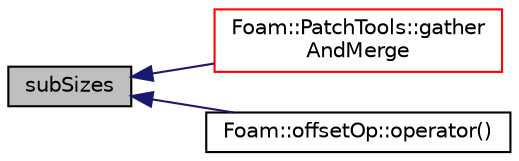 digraph "subSizes"
{
  bgcolor="transparent";
  edge [fontname="Helvetica",fontsize="10",labelfontname="Helvetica",labelfontsize="10"];
  node [fontname="Helvetica",fontsize="10",shape=record];
  rankdir="LR";
  Node1 [label="subSizes",height=0.2,width=0.4,color="black", fillcolor="grey75", style="filled", fontcolor="black"];
  Node1 -> Node2 [dir="back",color="midnightblue",fontsize="10",style="solid",fontname="Helvetica"];
  Node2 [label="Foam::PatchTools::gather\lAndMerge",height=0.2,width=0.4,color="red",URL="$a01852.html#a5bb23f3c6784eb0278a73cd0297be66a",tooltip="Gather points and faces onto master and merge into single patch. "];
  Node1 -> Node3 [dir="back",color="midnightblue",fontsize="10",style="solid",fontname="Helvetica"];
  Node3 [label="Foam::offsetOp::operator()",height=0.2,width=0.4,color="black",URL="$a01734.html#aa069b65139bb462d42d3ccc6b01ed089"];
}
